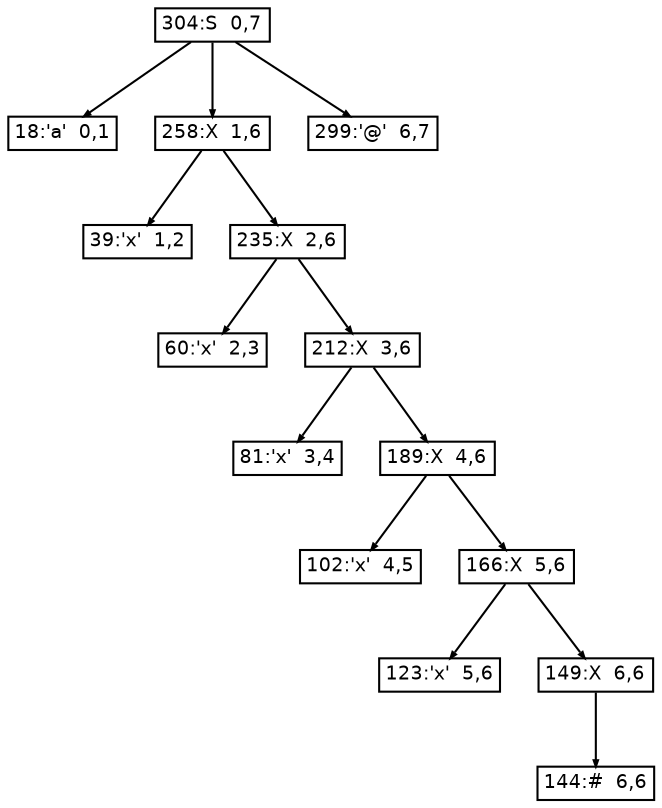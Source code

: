 digraph "Graph from GLL parser"{
graph[ordering=out]
node[fontname=Helvetica fontsize=9 shape=box height=0 width=0 margin=0.04]
edge[arrowsize=0.3]
"304:S  0,7"[]
"304:S  0,7"->"18:'a'  0,1" []
"18:'a'  0,1"[]
"304:S  0,7"->"258:X  1,6" []
"258:X  1,6"[]
"258:X  1,6"->"39:'x'  1,2" []
"39:'x'  1,2"[]
"258:X  1,6"->"235:X  2,6" []
"235:X  2,6"[]
"235:X  2,6"->"60:'x'  2,3" []
"60:'x'  2,3"[]
"235:X  2,6"->"212:X  3,6" []
"212:X  3,6"[]
"212:X  3,6"->"81:'x'  3,4" []
"81:'x'  3,4"[]
"212:X  3,6"->"189:X  4,6" []
"189:X  4,6"[]
"189:X  4,6"->"102:'x'  4,5" []
"102:'x'  4,5"[]
"189:X  4,6"->"166:X  5,6" []
"166:X  5,6"[]
"166:X  5,6"->"123:'x'  5,6" []
"123:'x'  5,6"[]
"166:X  5,6"->"149:X  6,6" []
"149:X  6,6"[]
"149:X  6,6"->"144:#  6,6" []
"144:#  6,6"[]
"304:S  0,7"->"299:'@'  6,7" []
"299:'@'  6,7"[]
}
